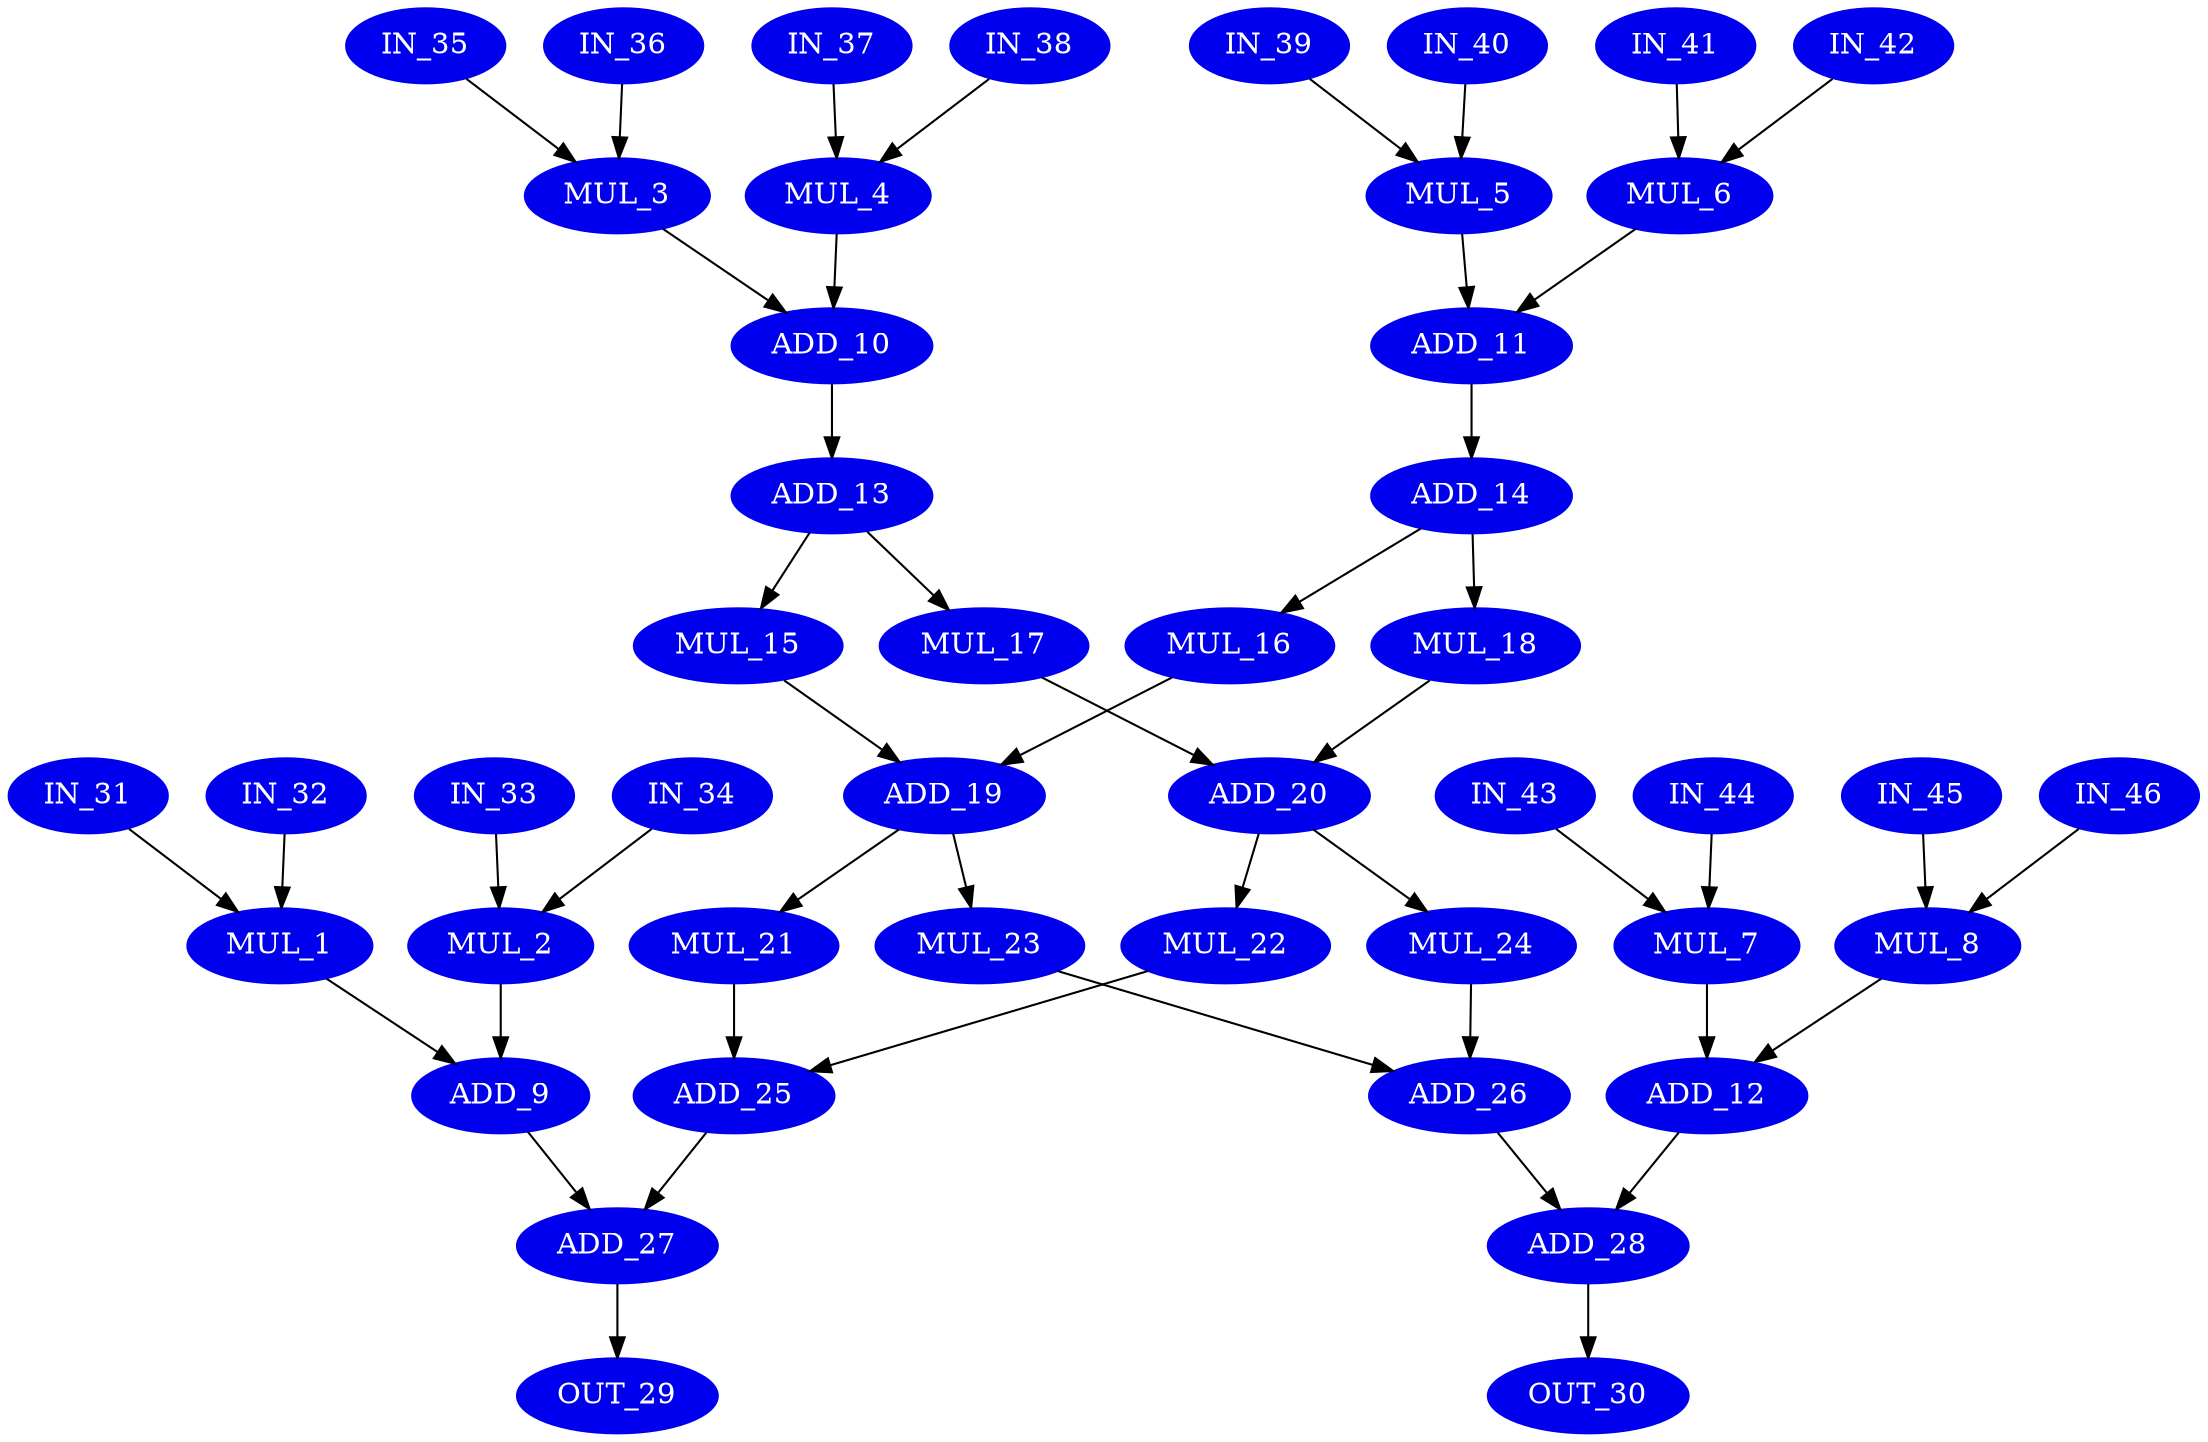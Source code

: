 digraph arf {
    node [fontcolor=white,style=filled,color=blue2];
     MUL_1 [opcode = MUL ];
     MUL_2 [opcode = MUL ];
     MUL_3 [opcode = MUL ];
     MUL_4 [opcode = MUL ];
     MUL_5 [opcode = MUL ];
     MUL_6 [opcode = MUL ];
     MUL_7 [opcode = MUL ];
     MUL_8 [opcode = MUL ];
     ADD_9 [opcode = ADD ];
     ADD_10 [opcode = ADD ];
     ADD_11 [opcode = ADD ];
     ADD_12 [opcode = ADD ];
     ADD_13 [opcode = ADD ];
     ADD_14 [opcode = ADD ];
     MUL_15 [opcode = MUL ];
     MUL_16 [opcode = MUL ];
     MUL_17 [opcode = MUL ];
     MUL_18 [opcode = MUL ];
     ADD_19 [opcode = ADD ];
     ADD_20 [opcode = ADD ];
     MUL_21 [opcode = MUL ];
     MUL_22 [opcode = MUL ];
     MUL_23 [opcode = MUL ];
     MUL_24 [opcode = MUL ];
     ADD_25 [opcode = ADD ];
     ADD_26 [opcode = ADD ];
     ADD_27 [opcode = ADD ];
     ADD_28 [opcode = ADD ];
     OUT_29 [opcode = OUTPUT ];
     OUT_30 [opcode = OUTPUT ];
     IN_31 [opcode = INPUT ];
     IN_32 [opcode = INPUT ];
     IN_33 [opcode = INPUT ];
     IN_34 [opcode = INPUT ];
     IN_35 [opcode = INPUT ];
     IN_36 [opcode = INPUT ];
     IN_37 [opcode = INPUT ];
     IN_38 [opcode = INPUT ];
     IN_39 [opcode = INPUT ];
     IN_40 [opcode = INPUT ];
     IN_41 [opcode = INPUT ];
     IN_42 [opcode = INPUT ];
     IN_43 [opcode = INPUT ];
     IN_44 [opcode = INPUT ];
     IN_45 [opcode = INPUT ];
     IN_46 [opcode = INPUT ];
     MUL_1 -> ADD_9 [ name = 0 ];
     MUL_2 -> ADD_9 [ name = 1 ];
     MUL_3 -> ADD_10 [ name = 2 ];
     MUL_4 -> ADD_10 [ name = 3 ];
     MUL_5 -> ADD_11 [ name = 4 ];
     MUL_6 -> ADD_11 [ name = 5 ];
     MUL_7 -> ADD_12 [ name = 6 ];
     MUL_8 -> ADD_12 [ name = 7 ];
     ADD_9 -> ADD_27 [ name = 8 ];
     ADD_10 -> ADD_13 [ name = 9 ];
     ADD_11 -> ADD_14 [ name = 10 ];
     ADD_12 -> ADD_28 [ name = 11 ];
     ADD_13 -> MUL_15 [ name = 12 ];
     ADD_13 -> MUL_17 [ name = 13 ];
     ADD_14 -> MUL_16 [ name = 14 ];
     ADD_14 -> MUL_18 [ name = 15 ];
     MUL_15 -> ADD_19 [ name = 16 ];
     MUL_16 -> ADD_19 [ name = 17 ];
     MUL_17 -> ADD_20 [ name = 18 ];
     MUL_18 -> ADD_20 [ name = 19 ];
     ADD_19 -> MUL_21 [ name = 20 ];
     ADD_19 -> MUL_23 [ name = 21 ];
     ADD_20 -> MUL_22 [ name = 22 ];
     ADD_20 -> MUL_24 [ name = 23 ];
     MUL_21 -> ADD_25 [ name = 24 ];
     MUL_22 -> ADD_25 [ name = 25 ];
     MUL_23 -> ADD_26 [ name = 26 ];
     MUL_24 -> ADD_26 [ name = 27 ];
     ADD_25 -> ADD_27 [ name = 28 ];
     ADD_26 -> ADD_28 [ name = 29 ];
     ADD_27 -> OUT_29 [ name = 30 ];
     ADD_28 -> OUT_30 [ name = 31 ];
     IN_31 -> MUL_1 [ name = 32 ];
     IN_32 -> MUL_1 [ name = 33 ];
     IN_33 -> MUL_2 [ name = 34 ];
     IN_34 -> MUL_2 [ name = 35 ];
     IN_35 -> MUL_3 [ name = 36 ];
     IN_36 -> MUL_3 [ name = 37 ];
     IN_37 -> MUL_4 [ name = 38 ];
     IN_38 -> MUL_4 [ name = 39 ];
     IN_39 -> MUL_5 [ name = 40 ];
     IN_40 -> MUL_5 [ name = 41 ];
     IN_41 -> MUL_6 [ name = 42 ];
     IN_42 -> MUL_6 [ name = 43 ];
     IN_43 -> MUL_7 [ name = 44 ];
     IN_44 -> MUL_7 [ name = 45 ];
     IN_45 -> MUL_8 [ name = 46 ];
     IN_46 -> MUL_8 [ name = 47 ];
}
